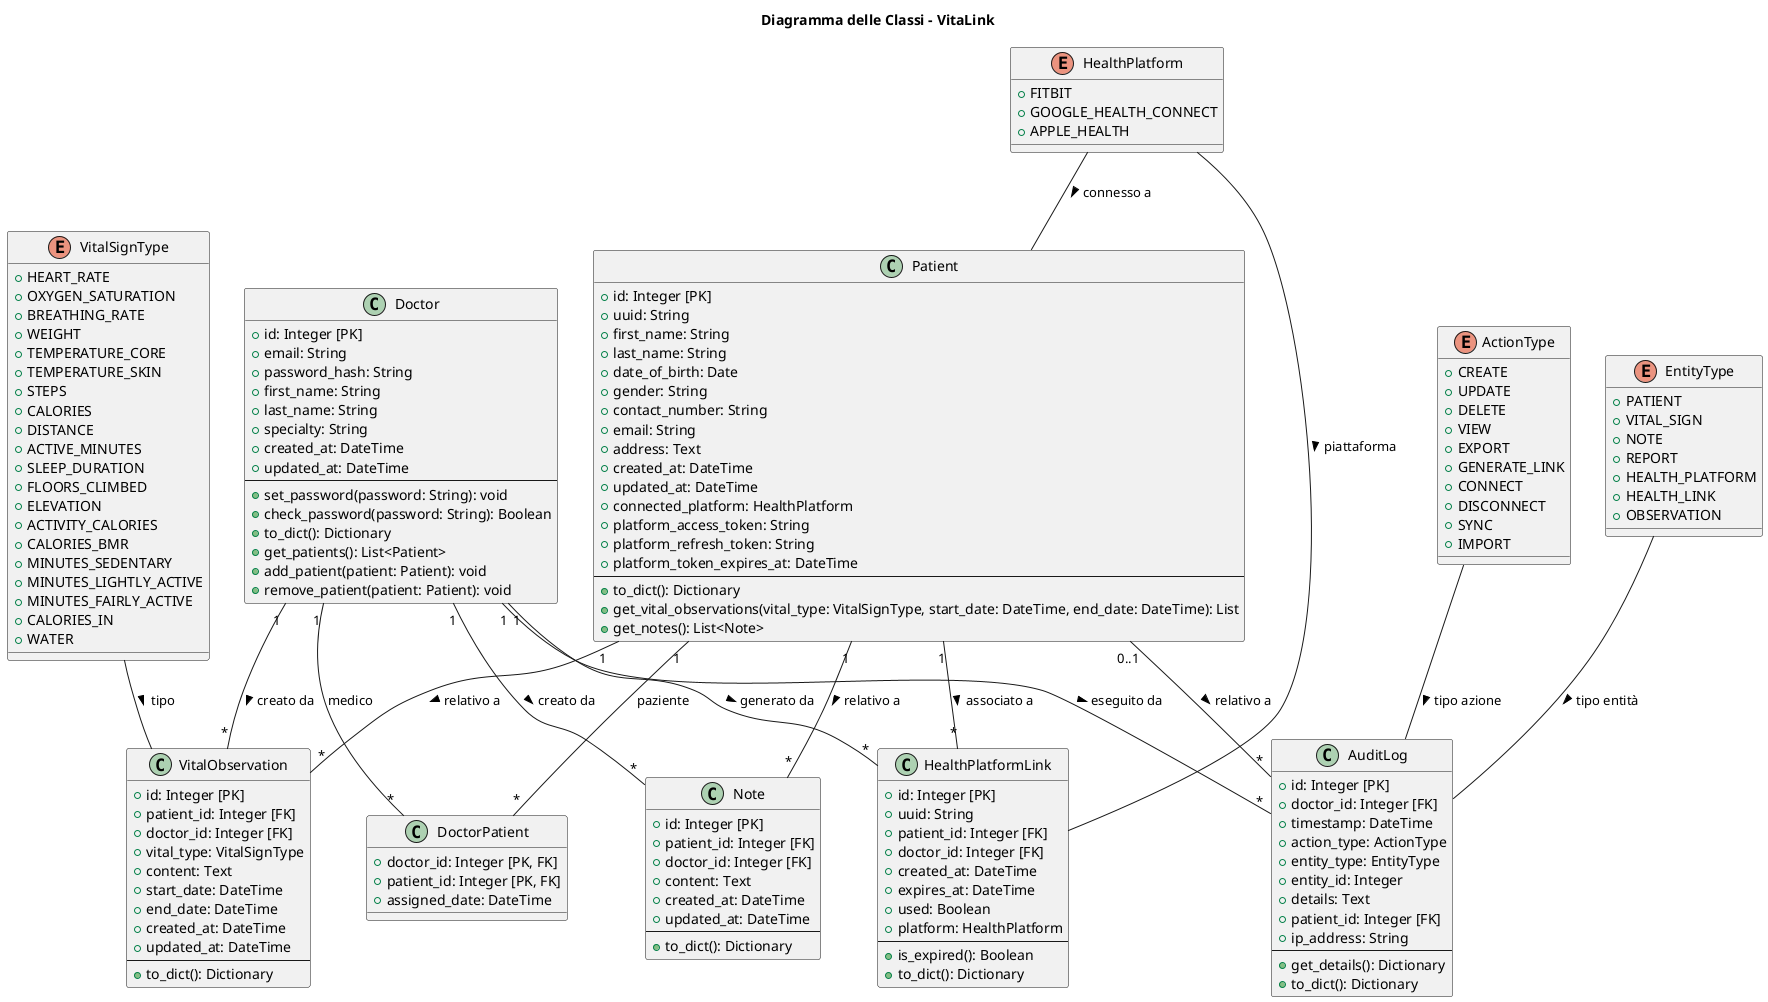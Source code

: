 @startuml "DiagrammaClassi"

' Class Diagram for VitaLink application
title Diagramma delle Classi - VitaLink

' Enums
enum VitalSignType {
    +HEART_RATE
    +OXYGEN_SATURATION
    +BREATHING_RATE
    +WEIGHT
    +TEMPERATURE_CORE
    +TEMPERATURE_SKIN
    +STEPS
    +CALORIES
    +DISTANCE
    +ACTIVE_MINUTES
    +SLEEP_DURATION
    +FLOORS_CLIMBED
    +ELEVATION
    +ACTIVITY_CALORIES
    +CALORIES_BMR
    +MINUTES_SEDENTARY
    +MINUTES_LIGHTLY_ACTIVE
    +MINUTES_FAIRLY_ACTIVE
    +CALORIES_IN
    +WATER
}

enum HealthPlatform {
    +FITBIT
    +GOOGLE_HEALTH_CONNECT
    +APPLE_HEALTH
}

enum ActionType {
    +CREATE
    +UPDATE
    +DELETE
    +VIEW
    +EXPORT
    +GENERATE_LINK
    +CONNECT
    +DISCONNECT
    +SYNC
    +IMPORT
}

enum EntityType {
    +PATIENT
    +VITAL_SIGN
    +NOTE
    +REPORT
    +HEALTH_PLATFORM
    +HEALTH_LINK
    +OBSERVATION
}

' Main Classes
class Doctor {
    +id: Integer [PK]
    +email: String
    +password_hash: String
    +first_name: String
    +last_name: String
    +specialty: String
    +created_at: DateTime
    +updated_at: DateTime
    --
    +set_password(password: String): void
    +check_password(password: String): Boolean
    +to_dict(): Dictionary
    +get_patients(): List<Patient>
    +add_patient(patient: Patient): void
    +remove_patient(patient: Patient): void
}

class Patient {
    +id: Integer [PK]
    +uuid: String
    +first_name: String
    +last_name: String
    +date_of_birth: Date
    +gender: String
    +contact_number: String
    +email: String
    +address: Text
    +created_at: DateTime
    +updated_at: DateTime
    +connected_platform: HealthPlatform
    +platform_access_token: String
    +platform_refresh_token: String
    +platform_token_expires_at: DateTime
    --
    +to_dict(): Dictionary
    +get_vital_observations(vital_type: VitalSignType, start_date: DateTime, end_date: DateTime): List
    +get_notes(): List<Note>
}

class DoctorPatient {
    +doctor_id: Integer [PK, FK]
    +patient_id: Integer [PK, FK]
    +assigned_date: DateTime
}

class Note {
    +id: Integer [PK]
    +patient_id: Integer [FK]
    +doctor_id: Integer [FK]
    +content: Text
    +created_at: DateTime
    +updated_at: DateTime
    --
    +to_dict(): Dictionary
}

class VitalObservation {
    +id: Integer [PK]
    +patient_id: Integer [FK]
    +doctor_id: Integer [FK]
    +vital_type: VitalSignType
    +content: Text
    +start_date: DateTime
    +end_date: DateTime
    +created_at: DateTime
    +updated_at: DateTime
    --
    +to_dict(): Dictionary
}

class AuditLog {
    +id: Integer [PK]
    +doctor_id: Integer [FK]
    +timestamp: DateTime
    +action_type: ActionType
    +entity_type: EntityType
    +entity_id: Integer
    +details: Text
    +patient_id: Integer [FK]
    +ip_address: String
    --
    +get_details(): Dictionary
    +to_dict(): Dictionary
}

class HealthPlatformLink {
    +id: Integer [PK]
    +uuid: String
    +patient_id: Integer [FK]
    +doctor_id: Integer [FK]
    +created_at: DateTime
    +expires_at: DateTime
    +used: Boolean
    +platform: HealthPlatform
    --
    +is_expired(): Boolean
    +to_dict(): Dictionary
}

' Relationships
Doctor "1" -- "*" DoctorPatient : medico
Patient "1" -- "*" DoctorPatient : paziente
Doctor "1" -- "*" Note : creato da >
Patient "1" -- "*" Note : relativo a >
Doctor "1" -- "*" VitalObservation : creato da >
Patient "1" -- "*" VitalObservation : relativo a >
Doctor "1" -- "*" AuditLog : eseguito da >
Patient "0..1" -- "*" AuditLog : relativo a >
Doctor "1" -- "*" HealthPlatformLink : generato da >
Patient "1" -- "*" HealthPlatformLink : associato a >
VitalSignType -- VitalObservation : tipo >
HealthPlatform -- Patient : connesso a >
HealthPlatform -- HealthPlatformLink : piattaforma >
ActionType -- AuditLog : tipo azione >
EntityType -- AuditLog : tipo entità >

@enduml
